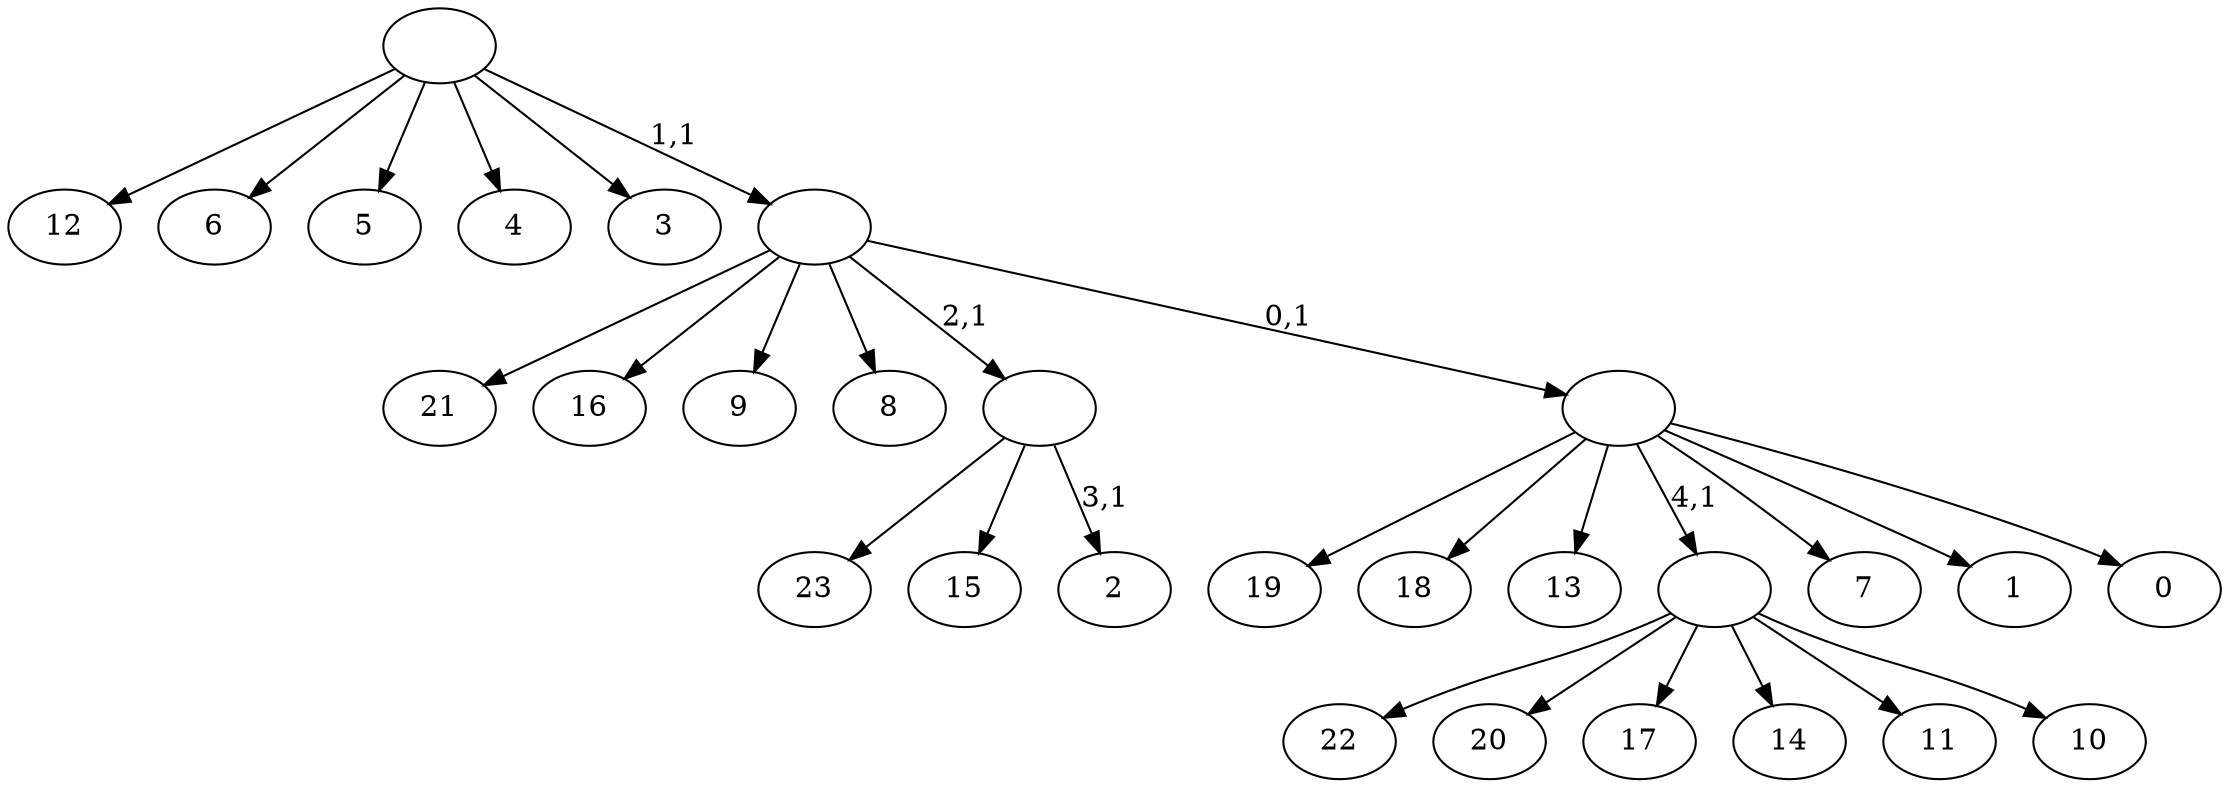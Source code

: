 digraph T {
	29 [label="23"]
	28 [label="22"]
	27 [label="21"]
	26 [label="20"]
	25 [label="19"]
	24 [label="18"]
	23 [label="17"]
	22 [label="16"]
	21 [label="15"]
	20 [label="14"]
	19 [label="13"]
	18 [label="12"]
	17 [label="11"]
	16 [label="10"]
	15 [label=""]
	14 [label="9"]
	13 [label="8"]
	12 [label="7"]
	11 [label="6"]
	10 [label="5"]
	9 [label="4"]
	8 [label="3"]
	7 [label="2"]
	5 [label=""]
	4 [label="1"]
	3 [label="0"]
	2 [label=""]
	1 [label=""]
	0 [label=""]
	15 -> 28 [label=""]
	15 -> 26 [label=""]
	15 -> 23 [label=""]
	15 -> 20 [label=""]
	15 -> 17 [label=""]
	15 -> 16 [label=""]
	5 -> 7 [label="3,1"]
	5 -> 29 [label=""]
	5 -> 21 [label=""]
	2 -> 25 [label=""]
	2 -> 24 [label=""]
	2 -> 19 [label=""]
	2 -> 15 [label="4,1"]
	2 -> 12 [label=""]
	2 -> 4 [label=""]
	2 -> 3 [label=""]
	1 -> 27 [label=""]
	1 -> 22 [label=""]
	1 -> 14 [label=""]
	1 -> 13 [label=""]
	1 -> 5 [label="2,1"]
	1 -> 2 [label="0,1"]
	0 -> 18 [label=""]
	0 -> 11 [label=""]
	0 -> 10 [label=""]
	0 -> 9 [label=""]
	0 -> 8 [label=""]
	0 -> 1 [label="1,1"]
}
